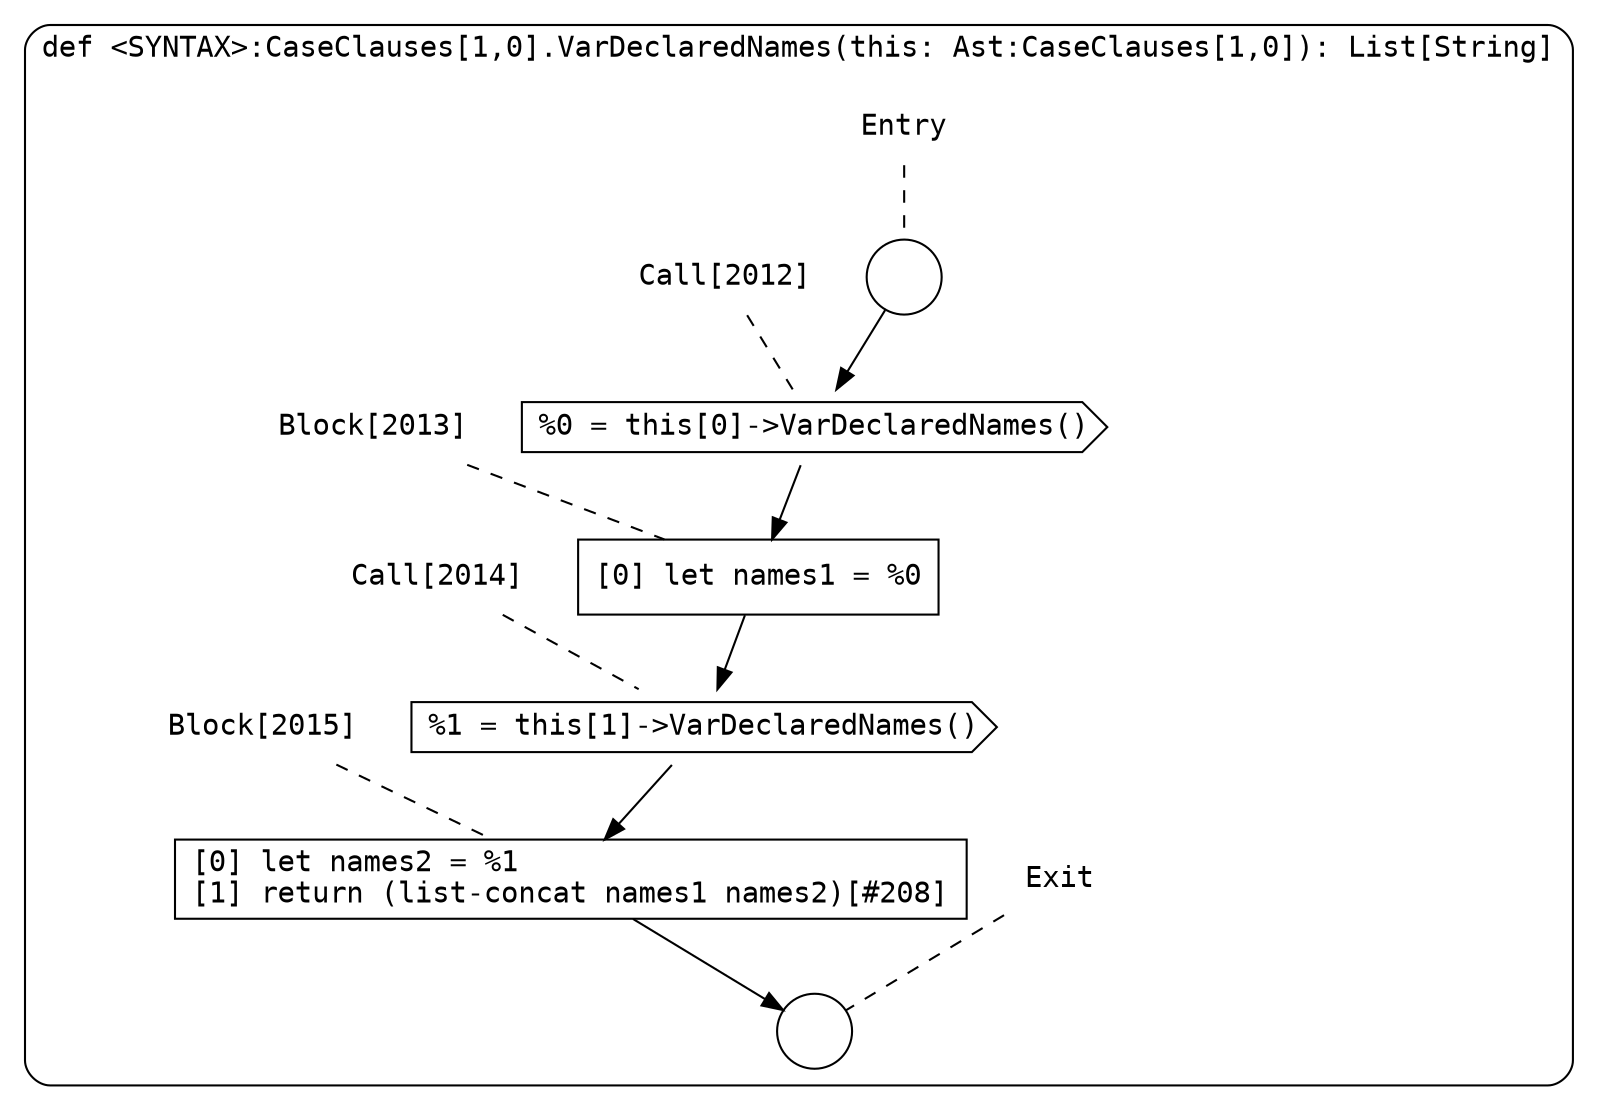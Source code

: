 digraph {
  graph [fontname = "Consolas"]
  node [fontname = "Consolas"]
  edge [fontname = "Consolas"]
  subgraph cluster366 {
    label = "def <SYNTAX>:CaseClauses[1,0].VarDeclaredNames(this: Ast:CaseClauses[1,0]): List[String]"
    style = rounded
    cluster366_entry_name [shape=none, label=<<font color="black">Entry</font>>]
    cluster366_entry_name -> cluster366_entry [arrowhead=none, color="black", style=dashed]
    cluster366_entry [shape=circle label=" " color="black" fillcolor="white" style=filled]
    cluster366_entry -> node2012 [color="black"]
    cluster366_exit_name [shape=none, label=<<font color="black">Exit</font>>]
    cluster366_exit_name -> cluster366_exit [arrowhead=none, color="black", style=dashed]
    cluster366_exit [shape=circle label=" " color="black" fillcolor="white" style=filled]
    node2012_name [shape=none, label=<<font color="black">Call[2012]</font>>]
    node2012_name -> node2012 [arrowhead=none, color="black", style=dashed]
    node2012 [shape=cds, label=<<font color="black">%0 = this[0]-&gt;VarDeclaredNames()</font>> color="black" fillcolor="white", style=filled]
    node2012 -> node2013 [color="black"]
    node2013_name [shape=none, label=<<font color="black">Block[2013]</font>>]
    node2013_name -> node2013 [arrowhead=none, color="black", style=dashed]
    node2013 [shape=box, label=<<font color="black">[0] let names1 = %0<BR ALIGN="LEFT"/></font>> color="black" fillcolor="white", style=filled]
    node2013 -> node2014 [color="black"]
    node2014_name [shape=none, label=<<font color="black">Call[2014]</font>>]
    node2014_name -> node2014 [arrowhead=none, color="black", style=dashed]
    node2014 [shape=cds, label=<<font color="black">%1 = this[1]-&gt;VarDeclaredNames()</font>> color="black" fillcolor="white", style=filled]
    node2014 -> node2015 [color="black"]
    node2015_name [shape=none, label=<<font color="black">Block[2015]</font>>]
    node2015_name -> node2015 [arrowhead=none, color="black", style=dashed]
    node2015 [shape=box, label=<<font color="black">[0] let names2 = %1<BR ALIGN="LEFT"/>[1] return (list-concat names1 names2)[#208]<BR ALIGN="LEFT"/></font>> color="black" fillcolor="white", style=filled]
    node2015 -> cluster366_exit [color="black"]
  }
}